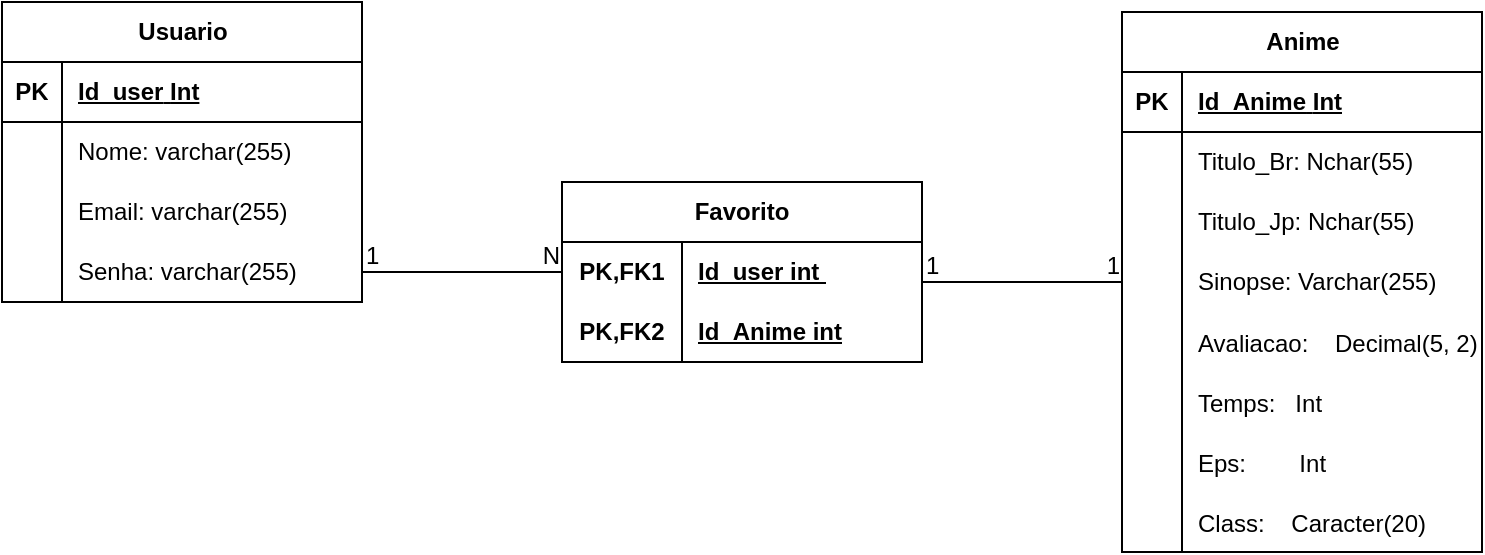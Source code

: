 <mxfile version="21.2.7" type="github">
  <diagram name="Página-1" id="cAS3WnG_v6KVLWN28Hq8">
    <mxGraphModel dx="1434" dy="788" grid="1" gridSize="10" guides="1" tooltips="1" connect="1" arrows="1" fold="1" page="1" pageScale="1" pageWidth="827" pageHeight="1169" math="0" shadow="0">
      <root>
        <mxCell id="0" />
        <mxCell id="1" parent="0" />
        <mxCell id="KSvkJwwEmctT1BRLxLO9-15" value="Anime" style="shape=table;startSize=30;container=1;collapsible=1;childLayout=tableLayout;fixedRows=1;rowLines=0;fontStyle=1;align=center;resizeLast=1;html=1;strokeColor=default;perimeterSpacing=0;" parent="1" vertex="1">
          <mxGeometry x="580" y="115" width="180" height="270" as="geometry" />
        </mxCell>
        <mxCell id="KSvkJwwEmctT1BRLxLO9-16" value="" style="shape=tableRow;horizontal=0;startSize=0;swimlaneHead=0;swimlaneBody=0;fillColor=none;collapsible=0;dropTarget=0;points=[[0,0.5],[1,0.5]];portConstraint=eastwest;top=0;left=0;right=0;bottom=1;" parent="KSvkJwwEmctT1BRLxLO9-15" vertex="1">
          <mxGeometry y="30" width="180" height="30" as="geometry" />
        </mxCell>
        <mxCell id="KSvkJwwEmctT1BRLxLO9-17" value="PK" style="shape=partialRectangle;connectable=0;fillColor=none;top=0;left=0;bottom=0;right=0;fontStyle=1;overflow=hidden;whiteSpace=wrap;html=1;" parent="KSvkJwwEmctT1BRLxLO9-16" vertex="1">
          <mxGeometry width="30" height="30" as="geometry">
            <mxRectangle width="30" height="30" as="alternateBounds" />
          </mxGeometry>
        </mxCell>
        <mxCell id="KSvkJwwEmctT1BRLxLO9-18" value="Id_Anime&lt;span style=&quot;white-space: pre;&quot;&gt; &lt;/span&gt;Int" style="shape=partialRectangle;connectable=0;fillColor=none;top=0;left=0;bottom=0;right=0;align=left;spacingLeft=6;fontStyle=5;overflow=hidden;whiteSpace=wrap;html=1;" parent="KSvkJwwEmctT1BRLxLO9-16" vertex="1">
          <mxGeometry x="30" width="150" height="30" as="geometry">
            <mxRectangle width="150" height="30" as="alternateBounds" />
          </mxGeometry>
        </mxCell>
        <mxCell id="KSvkJwwEmctT1BRLxLO9-19" value="" style="shape=tableRow;horizontal=0;startSize=0;swimlaneHead=0;swimlaneBody=0;fillColor=none;collapsible=0;dropTarget=0;points=[[0,0.5],[1,0.5]];portConstraint=eastwest;top=0;left=0;right=0;bottom=0;" parent="KSvkJwwEmctT1BRLxLO9-15" vertex="1">
          <mxGeometry y="60" width="180" height="30" as="geometry" />
        </mxCell>
        <mxCell id="KSvkJwwEmctT1BRLxLO9-20" value="" style="shape=partialRectangle;connectable=0;fillColor=none;top=0;left=0;bottom=0;right=0;editable=1;overflow=hidden;whiteSpace=wrap;html=1;" parent="KSvkJwwEmctT1BRLxLO9-19" vertex="1">
          <mxGeometry width="30" height="30" as="geometry">
            <mxRectangle width="30" height="30" as="alternateBounds" />
          </mxGeometry>
        </mxCell>
        <mxCell id="KSvkJwwEmctT1BRLxLO9-21" value="Titulo_Br:&lt;span style=&quot;white-space: pre;&quot;&gt; &lt;/span&gt;Nchar(55)" style="shape=partialRectangle;connectable=0;fillColor=none;top=0;left=0;bottom=0;right=0;align=left;spacingLeft=6;overflow=hidden;whiteSpace=wrap;html=1;" parent="KSvkJwwEmctT1BRLxLO9-19" vertex="1">
          <mxGeometry x="30" width="150" height="30" as="geometry">
            <mxRectangle width="150" height="30" as="alternateBounds" />
          </mxGeometry>
        </mxCell>
        <mxCell id="KSvkJwwEmctT1BRLxLO9-22" value="" style="shape=tableRow;horizontal=0;startSize=0;swimlaneHead=0;swimlaneBody=0;fillColor=none;collapsible=0;dropTarget=0;points=[[0,0.5],[1,0.5]];portConstraint=eastwest;top=0;left=0;right=0;bottom=0;" parent="KSvkJwwEmctT1BRLxLO9-15" vertex="1">
          <mxGeometry y="90" width="180" height="30" as="geometry" />
        </mxCell>
        <mxCell id="KSvkJwwEmctT1BRLxLO9-23" value="" style="shape=partialRectangle;connectable=0;fillColor=none;top=0;left=0;bottom=0;right=0;editable=1;overflow=hidden;whiteSpace=wrap;html=1;" parent="KSvkJwwEmctT1BRLxLO9-22" vertex="1">
          <mxGeometry width="30" height="30" as="geometry">
            <mxRectangle width="30" height="30" as="alternateBounds" />
          </mxGeometry>
        </mxCell>
        <mxCell id="KSvkJwwEmctT1BRLxLO9-24" value="Titulo_Jp:&lt;span style=&quot;white-space: pre;&quot;&gt; &lt;/span&gt;Nchar(55)&lt;span style=&quot;white-space: pre;&quot;&gt; &lt;/span&gt;" style="shape=partialRectangle;connectable=0;fillColor=none;top=0;left=0;bottom=0;right=0;align=left;spacingLeft=6;overflow=hidden;whiteSpace=wrap;html=1;" parent="KSvkJwwEmctT1BRLxLO9-22" vertex="1">
          <mxGeometry x="30" width="150" height="30" as="geometry">
            <mxRectangle width="150" height="30" as="alternateBounds" />
          </mxGeometry>
        </mxCell>
        <mxCell id="KSvkJwwEmctT1BRLxLO9-25" value="" style="shape=tableRow;horizontal=0;startSize=0;swimlaneHead=0;swimlaneBody=0;fillColor=none;collapsible=0;dropTarget=0;points=[[0,0.5],[1,0.5]];portConstraint=eastwest;top=0;left=0;right=0;bottom=0;" parent="KSvkJwwEmctT1BRLxLO9-15" vertex="1">
          <mxGeometry y="120" width="180" height="30" as="geometry" />
        </mxCell>
        <mxCell id="KSvkJwwEmctT1BRLxLO9-26" value="" style="shape=partialRectangle;connectable=0;fillColor=none;top=0;left=0;bottom=0;right=0;editable=1;overflow=hidden;whiteSpace=wrap;html=1;" parent="KSvkJwwEmctT1BRLxLO9-25" vertex="1">
          <mxGeometry width="30" height="30" as="geometry">
            <mxRectangle width="30" height="30" as="alternateBounds" />
          </mxGeometry>
        </mxCell>
        <mxCell id="KSvkJwwEmctT1BRLxLO9-27" value="Sinopse:&lt;span style=&quot;white-space: pre;&quot;&gt; &lt;/span&gt;Varchar(255)" style="shape=partialRectangle;connectable=0;fillColor=none;top=0;left=0;bottom=0;right=0;align=left;spacingLeft=6;overflow=hidden;whiteSpace=wrap;html=1;" parent="KSvkJwwEmctT1BRLxLO9-25" vertex="1">
          <mxGeometry x="30" width="150" height="30" as="geometry">
            <mxRectangle width="150" height="30" as="alternateBounds" />
          </mxGeometry>
        </mxCell>
        <mxCell id="KSvkJwwEmctT1BRLxLO9-46" value="" style="shape=tableRow;horizontal=0;startSize=0;swimlaneHead=0;swimlaneBody=0;fillColor=none;collapsible=0;dropTarget=0;points=[[0,0.5],[1,0.5]];portConstraint=eastwest;top=0;left=0;right=0;bottom=0;" parent="KSvkJwwEmctT1BRLxLO9-15" vertex="1">
          <mxGeometry y="150" width="180" height="30" as="geometry" />
        </mxCell>
        <mxCell id="KSvkJwwEmctT1BRLxLO9-47" value="" style="shape=partialRectangle;connectable=0;fillColor=none;top=0;left=0;bottom=0;right=0;editable=1;overflow=hidden;" parent="KSvkJwwEmctT1BRLxLO9-46" vertex="1">
          <mxGeometry width="30" height="30" as="geometry">
            <mxRectangle width="30" height="30" as="alternateBounds" />
          </mxGeometry>
        </mxCell>
        <mxCell id="KSvkJwwEmctT1BRLxLO9-48" value="Avaliacao:    Decimal(5, 2)" style="shape=partialRectangle;connectable=0;fillColor=none;top=0;left=0;bottom=0;right=0;align=left;spacingLeft=6;overflow=hidden;" parent="KSvkJwwEmctT1BRLxLO9-46" vertex="1">
          <mxGeometry x="30" width="150" height="30" as="geometry">
            <mxRectangle width="150" height="30" as="alternateBounds" />
          </mxGeometry>
        </mxCell>
        <mxCell id="KSvkJwwEmctT1BRLxLO9-50" value="" style="shape=tableRow;horizontal=0;startSize=0;swimlaneHead=0;swimlaneBody=0;fillColor=none;collapsible=0;dropTarget=0;points=[[0,0.5],[1,0.5]];portConstraint=eastwest;top=0;left=0;right=0;bottom=0;" parent="KSvkJwwEmctT1BRLxLO9-15" vertex="1">
          <mxGeometry y="180" width="180" height="30" as="geometry" />
        </mxCell>
        <mxCell id="KSvkJwwEmctT1BRLxLO9-51" value="" style="shape=partialRectangle;connectable=0;fillColor=none;top=0;left=0;bottom=0;right=0;editable=1;overflow=hidden;" parent="KSvkJwwEmctT1BRLxLO9-50" vertex="1">
          <mxGeometry width="30" height="30" as="geometry">
            <mxRectangle width="30" height="30" as="alternateBounds" />
          </mxGeometry>
        </mxCell>
        <mxCell id="KSvkJwwEmctT1BRLxLO9-52" value="Temps:   Int" style="shape=partialRectangle;connectable=0;fillColor=none;top=0;left=0;bottom=0;right=0;align=left;spacingLeft=6;overflow=hidden;" parent="KSvkJwwEmctT1BRLxLO9-50" vertex="1">
          <mxGeometry x="30" width="150" height="30" as="geometry">
            <mxRectangle width="150" height="30" as="alternateBounds" />
          </mxGeometry>
        </mxCell>
        <mxCell id="KSvkJwwEmctT1BRLxLO9-53" value="" style="shape=tableRow;horizontal=0;startSize=0;swimlaneHead=0;swimlaneBody=0;fillColor=none;collapsible=0;dropTarget=0;points=[[0,0.5],[1,0.5]];portConstraint=eastwest;top=0;left=0;right=0;bottom=0;" parent="KSvkJwwEmctT1BRLxLO9-15" vertex="1">
          <mxGeometry y="210" width="180" height="30" as="geometry" />
        </mxCell>
        <mxCell id="KSvkJwwEmctT1BRLxLO9-54" value="" style="shape=partialRectangle;connectable=0;fillColor=none;top=0;left=0;bottom=0;right=0;editable=1;overflow=hidden;" parent="KSvkJwwEmctT1BRLxLO9-53" vertex="1">
          <mxGeometry width="30" height="30" as="geometry">
            <mxRectangle width="30" height="30" as="alternateBounds" />
          </mxGeometry>
        </mxCell>
        <mxCell id="KSvkJwwEmctT1BRLxLO9-55" value="Eps:        Int" style="shape=partialRectangle;connectable=0;fillColor=none;top=0;left=0;bottom=0;right=0;align=left;spacingLeft=6;overflow=hidden;" parent="KSvkJwwEmctT1BRLxLO9-53" vertex="1">
          <mxGeometry x="30" width="150" height="30" as="geometry">
            <mxRectangle width="150" height="30" as="alternateBounds" />
          </mxGeometry>
        </mxCell>
        <mxCell id="KSvkJwwEmctT1BRLxLO9-56" value="" style="shape=tableRow;horizontal=0;startSize=0;swimlaneHead=0;swimlaneBody=0;fillColor=none;collapsible=0;dropTarget=0;points=[[0,0.5],[1,0.5]];portConstraint=eastwest;top=0;left=0;right=0;bottom=0;" parent="KSvkJwwEmctT1BRLxLO9-15" vertex="1">
          <mxGeometry y="240" width="180" height="30" as="geometry" />
        </mxCell>
        <mxCell id="KSvkJwwEmctT1BRLxLO9-57" value="" style="shape=partialRectangle;connectable=0;fillColor=none;top=0;left=0;bottom=0;right=0;editable=1;overflow=hidden;" parent="KSvkJwwEmctT1BRLxLO9-56" vertex="1">
          <mxGeometry width="30" height="30" as="geometry">
            <mxRectangle width="30" height="30" as="alternateBounds" />
          </mxGeometry>
        </mxCell>
        <mxCell id="KSvkJwwEmctT1BRLxLO9-58" value="Class:    Caracter(20)" style="shape=partialRectangle;connectable=0;fillColor=none;top=0;left=0;bottom=0;right=0;align=left;spacingLeft=6;overflow=hidden;" parent="KSvkJwwEmctT1BRLxLO9-56" vertex="1">
          <mxGeometry x="30" width="150" height="30" as="geometry">
            <mxRectangle width="150" height="30" as="alternateBounds" />
          </mxGeometry>
        </mxCell>
        <mxCell id="AF26j98P5WdDppxTw6zp-1" value="Usuario" style="shape=table;startSize=30;container=1;collapsible=1;childLayout=tableLayout;fixedRows=1;rowLines=0;fontStyle=1;align=center;resizeLast=1;html=1;strokeColor=default;perimeterSpacing=0;" parent="1" vertex="1">
          <mxGeometry x="20" y="110" width="180" height="150" as="geometry" />
        </mxCell>
        <mxCell id="AF26j98P5WdDppxTw6zp-2" value="" style="shape=tableRow;horizontal=0;startSize=0;swimlaneHead=0;swimlaneBody=0;fillColor=none;collapsible=0;dropTarget=0;points=[[0,0.5],[1,0.5]];portConstraint=eastwest;top=0;left=0;right=0;bottom=1;" parent="AF26j98P5WdDppxTw6zp-1" vertex="1">
          <mxGeometry y="30" width="180" height="30" as="geometry" />
        </mxCell>
        <mxCell id="AF26j98P5WdDppxTw6zp-3" value="PK" style="shape=partialRectangle;connectable=0;fillColor=none;top=0;left=0;bottom=0;right=0;fontStyle=1;overflow=hidden;whiteSpace=wrap;html=1;" parent="AF26j98P5WdDppxTw6zp-2" vertex="1">
          <mxGeometry width="30" height="30" as="geometry">
            <mxRectangle width="30" height="30" as="alternateBounds" />
          </mxGeometry>
        </mxCell>
        <mxCell id="AF26j98P5WdDppxTw6zp-4" value="Id_user&lt;span style=&quot;white-space: pre;&quot;&gt; &lt;/span&gt;Int" style="shape=partialRectangle;connectable=0;fillColor=none;top=0;left=0;bottom=0;right=0;align=left;spacingLeft=6;fontStyle=5;overflow=hidden;whiteSpace=wrap;html=1;" parent="AF26j98P5WdDppxTw6zp-2" vertex="1">
          <mxGeometry x="30" width="150" height="30" as="geometry">
            <mxRectangle width="150" height="30" as="alternateBounds" />
          </mxGeometry>
        </mxCell>
        <mxCell id="AF26j98P5WdDppxTw6zp-5" value="" style="shape=tableRow;horizontal=0;startSize=0;swimlaneHead=0;swimlaneBody=0;fillColor=none;collapsible=0;dropTarget=0;points=[[0,0.5],[1,0.5]];portConstraint=eastwest;top=0;left=0;right=0;bottom=0;" parent="AF26j98P5WdDppxTw6zp-1" vertex="1">
          <mxGeometry y="60" width="180" height="30" as="geometry" />
        </mxCell>
        <mxCell id="AF26j98P5WdDppxTw6zp-6" value="" style="shape=partialRectangle;connectable=0;fillColor=none;top=0;left=0;bottom=0;right=0;editable=1;overflow=hidden;whiteSpace=wrap;html=1;" parent="AF26j98P5WdDppxTw6zp-5" vertex="1">
          <mxGeometry width="30" height="30" as="geometry">
            <mxRectangle width="30" height="30" as="alternateBounds" />
          </mxGeometry>
        </mxCell>
        <mxCell id="AF26j98P5WdDppxTw6zp-7" value="Nome: varchar(255)" style="shape=partialRectangle;connectable=0;fillColor=none;top=0;left=0;bottom=0;right=0;align=left;spacingLeft=6;overflow=hidden;whiteSpace=wrap;html=1;" parent="AF26j98P5WdDppxTw6zp-5" vertex="1">
          <mxGeometry x="30" width="150" height="30" as="geometry">
            <mxRectangle width="150" height="30" as="alternateBounds" />
          </mxGeometry>
        </mxCell>
        <mxCell id="AF26j98P5WdDppxTw6zp-8" value="" style="shape=tableRow;horizontal=0;startSize=0;swimlaneHead=0;swimlaneBody=0;fillColor=none;collapsible=0;dropTarget=0;points=[[0,0.5],[1,0.5]];portConstraint=eastwest;top=0;left=0;right=0;bottom=0;" parent="AF26j98P5WdDppxTw6zp-1" vertex="1">
          <mxGeometry y="90" width="180" height="30" as="geometry" />
        </mxCell>
        <mxCell id="AF26j98P5WdDppxTw6zp-9" value="" style="shape=partialRectangle;connectable=0;fillColor=none;top=0;left=0;bottom=0;right=0;editable=1;overflow=hidden;whiteSpace=wrap;html=1;" parent="AF26j98P5WdDppxTw6zp-8" vertex="1">
          <mxGeometry width="30" height="30" as="geometry">
            <mxRectangle width="30" height="30" as="alternateBounds" />
          </mxGeometry>
        </mxCell>
        <mxCell id="AF26j98P5WdDppxTw6zp-10" value="Email: varchar(255)" style="shape=partialRectangle;connectable=0;fillColor=none;top=0;left=0;bottom=0;right=0;align=left;spacingLeft=6;overflow=hidden;whiteSpace=wrap;html=1;" parent="AF26j98P5WdDppxTw6zp-8" vertex="1">
          <mxGeometry x="30" width="150" height="30" as="geometry">
            <mxRectangle width="150" height="30" as="alternateBounds" />
          </mxGeometry>
        </mxCell>
        <mxCell id="AF26j98P5WdDppxTw6zp-11" value="" style="shape=tableRow;horizontal=0;startSize=0;swimlaneHead=0;swimlaneBody=0;fillColor=none;collapsible=0;dropTarget=0;points=[[0,0.5],[1,0.5]];portConstraint=eastwest;top=0;left=0;right=0;bottom=0;" parent="AF26j98P5WdDppxTw6zp-1" vertex="1">
          <mxGeometry y="120" width="180" height="30" as="geometry" />
        </mxCell>
        <mxCell id="AF26j98P5WdDppxTw6zp-12" value="" style="shape=partialRectangle;connectable=0;fillColor=none;top=0;left=0;bottom=0;right=0;editable=1;overflow=hidden;whiteSpace=wrap;html=1;" parent="AF26j98P5WdDppxTw6zp-11" vertex="1">
          <mxGeometry width="30" height="30" as="geometry">
            <mxRectangle width="30" height="30" as="alternateBounds" />
          </mxGeometry>
        </mxCell>
        <mxCell id="AF26j98P5WdDppxTw6zp-13" value="Senha: varchar(255)" style="shape=partialRectangle;connectable=0;fillColor=none;top=0;left=0;bottom=0;right=0;align=left;spacingLeft=6;overflow=hidden;whiteSpace=wrap;html=1;" parent="AF26j98P5WdDppxTw6zp-11" vertex="1">
          <mxGeometry x="30" width="150" height="30" as="geometry">
            <mxRectangle width="150" height="30" as="alternateBounds" />
          </mxGeometry>
        </mxCell>
        <mxCell id="AF26j98P5WdDppxTw6zp-28" value="" style="endArrow=none;html=1;rounded=0;entryX=0;entryY=0.5;entryDx=0;entryDy=0;exitX=1;exitY=0.5;exitDx=0;exitDy=0;" parent="1" source="AF26j98P5WdDppxTw6zp-11" target="AF26j98P5WdDppxTw6zp-44" edge="1">
          <mxGeometry relative="1" as="geometry">
            <mxPoint x="230" y="240" as="sourcePoint" />
            <mxPoint x="350" y="244.41" as="targetPoint" />
          </mxGeometry>
        </mxCell>
        <mxCell id="AF26j98P5WdDppxTw6zp-29" value="1" style="resizable=0;html=1;whiteSpace=wrap;align=left;verticalAlign=bottom;" parent="AF26j98P5WdDppxTw6zp-28" connectable="0" vertex="1">
          <mxGeometry x="-1" relative="1" as="geometry" />
        </mxCell>
        <mxCell id="AF26j98P5WdDppxTw6zp-30" value="N" style="resizable=0;html=1;whiteSpace=wrap;align=right;verticalAlign=bottom;" parent="AF26j98P5WdDppxTw6zp-28" connectable="0" vertex="1">
          <mxGeometry x="1" relative="1" as="geometry" />
        </mxCell>
        <mxCell id="AF26j98P5WdDppxTw6zp-43" value="Favorito" style="shape=table;startSize=30;container=1;collapsible=1;childLayout=tableLayout;fixedRows=1;rowLines=0;fontStyle=1;align=center;resizeLast=1;html=1;whiteSpace=wrap;" parent="1" vertex="1">
          <mxGeometry x="300" y="200" width="180" height="90" as="geometry" />
        </mxCell>
        <mxCell id="AF26j98P5WdDppxTw6zp-44" value="" style="shape=tableRow;horizontal=0;startSize=0;swimlaneHead=0;swimlaneBody=0;fillColor=none;collapsible=0;dropTarget=0;points=[[0,0.5],[1,0.5]];portConstraint=eastwest;top=0;left=0;right=0;bottom=0;html=1;" parent="AF26j98P5WdDppxTw6zp-43" vertex="1">
          <mxGeometry y="30" width="180" height="30" as="geometry" />
        </mxCell>
        <mxCell id="AF26j98P5WdDppxTw6zp-45" value="PK,FK1" style="shape=partialRectangle;connectable=0;fillColor=none;top=0;left=0;bottom=0;right=0;fontStyle=1;overflow=hidden;html=1;whiteSpace=wrap;" parent="AF26j98P5WdDppxTw6zp-44" vertex="1">
          <mxGeometry width="60" height="30" as="geometry">
            <mxRectangle width="60" height="30" as="alternateBounds" />
          </mxGeometry>
        </mxCell>
        <mxCell id="AF26j98P5WdDppxTw6zp-46" value="Id_user int&amp;nbsp;" style="shape=partialRectangle;connectable=0;fillColor=none;top=0;left=0;bottom=0;right=0;align=left;spacingLeft=6;fontStyle=5;overflow=hidden;html=1;whiteSpace=wrap;" parent="AF26j98P5WdDppxTw6zp-44" vertex="1">
          <mxGeometry x="60" width="120" height="30" as="geometry">
            <mxRectangle width="120" height="30" as="alternateBounds" />
          </mxGeometry>
        </mxCell>
        <mxCell id="AF26j98P5WdDppxTw6zp-47" value="" style="shape=tableRow;horizontal=0;startSize=0;swimlaneHead=0;swimlaneBody=0;fillColor=none;collapsible=0;dropTarget=0;points=[[0,0.5],[1,0.5]];portConstraint=eastwest;top=0;left=0;right=0;bottom=1;html=1;" parent="AF26j98P5WdDppxTw6zp-43" vertex="1">
          <mxGeometry y="60" width="180" height="30" as="geometry" />
        </mxCell>
        <mxCell id="AF26j98P5WdDppxTw6zp-48" value="PK,FK2" style="shape=partialRectangle;connectable=0;fillColor=none;top=0;left=0;bottom=0;right=0;fontStyle=1;overflow=hidden;html=1;whiteSpace=wrap;" parent="AF26j98P5WdDppxTw6zp-47" vertex="1">
          <mxGeometry width="60" height="30" as="geometry">
            <mxRectangle width="60" height="30" as="alternateBounds" />
          </mxGeometry>
        </mxCell>
        <mxCell id="AF26j98P5WdDppxTw6zp-49" value="Id_Anime int" style="shape=partialRectangle;connectable=0;fillColor=none;top=0;left=0;bottom=0;right=0;align=left;spacingLeft=6;fontStyle=5;overflow=hidden;html=1;whiteSpace=wrap;" parent="AF26j98P5WdDppxTw6zp-47" vertex="1">
          <mxGeometry x="60" width="120" height="30" as="geometry">
            <mxRectangle width="120" height="30" as="alternateBounds" />
          </mxGeometry>
        </mxCell>
        <mxCell id="MdCDyKY5nyz_cDYYBEo8-3" value="" style="endArrow=none;html=1;rounded=0;entryX=0;entryY=0.5;entryDx=0;entryDy=0;" edge="1" parent="1" target="KSvkJwwEmctT1BRLxLO9-25">
          <mxGeometry relative="1" as="geometry">
            <mxPoint x="480" y="250" as="sourcePoint" />
            <mxPoint x="570" y="240" as="targetPoint" />
          </mxGeometry>
        </mxCell>
        <mxCell id="MdCDyKY5nyz_cDYYBEo8-4" value="1" style="resizable=0;html=1;whiteSpace=wrap;align=left;verticalAlign=bottom;" connectable="0" vertex="1" parent="MdCDyKY5nyz_cDYYBEo8-3">
          <mxGeometry x="-1" relative="1" as="geometry" />
        </mxCell>
        <mxCell id="MdCDyKY5nyz_cDYYBEo8-5" value="1" style="resizable=0;html=1;whiteSpace=wrap;align=right;verticalAlign=bottom;" connectable="0" vertex="1" parent="MdCDyKY5nyz_cDYYBEo8-3">
          <mxGeometry x="1" relative="1" as="geometry" />
        </mxCell>
      </root>
    </mxGraphModel>
  </diagram>
</mxfile>
